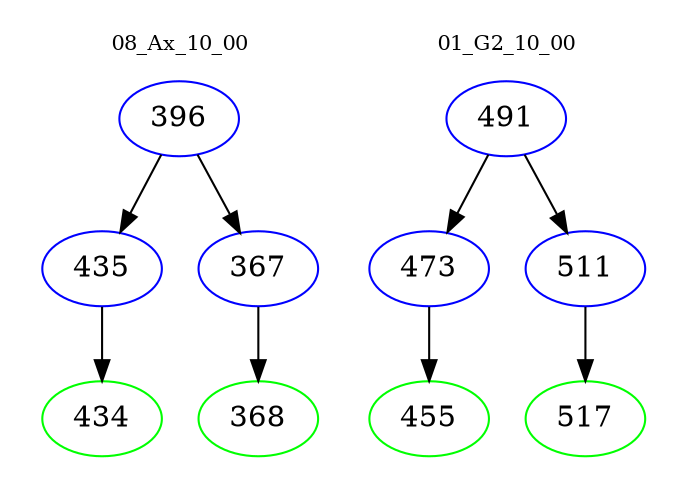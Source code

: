 digraph{
subgraph cluster_0 {
color = white
label = "08_Ax_10_00";
fontsize=10;
T0_396 [label="396", color="blue"]
T0_396 -> T0_435 [color="black"]
T0_435 [label="435", color="blue"]
T0_435 -> T0_434 [color="black"]
T0_434 [label="434", color="green"]
T0_396 -> T0_367 [color="black"]
T0_367 [label="367", color="blue"]
T0_367 -> T0_368 [color="black"]
T0_368 [label="368", color="green"]
}
subgraph cluster_1 {
color = white
label = "01_G2_10_00";
fontsize=10;
T1_491 [label="491", color="blue"]
T1_491 -> T1_473 [color="black"]
T1_473 [label="473", color="blue"]
T1_473 -> T1_455 [color="black"]
T1_455 [label="455", color="green"]
T1_491 -> T1_511 [color="black"]
T1_511 [label="511", color="blue"]
T1_511 -> T1_517 [color="black"]
T1_517 [label="517", color="green"]
}
}
